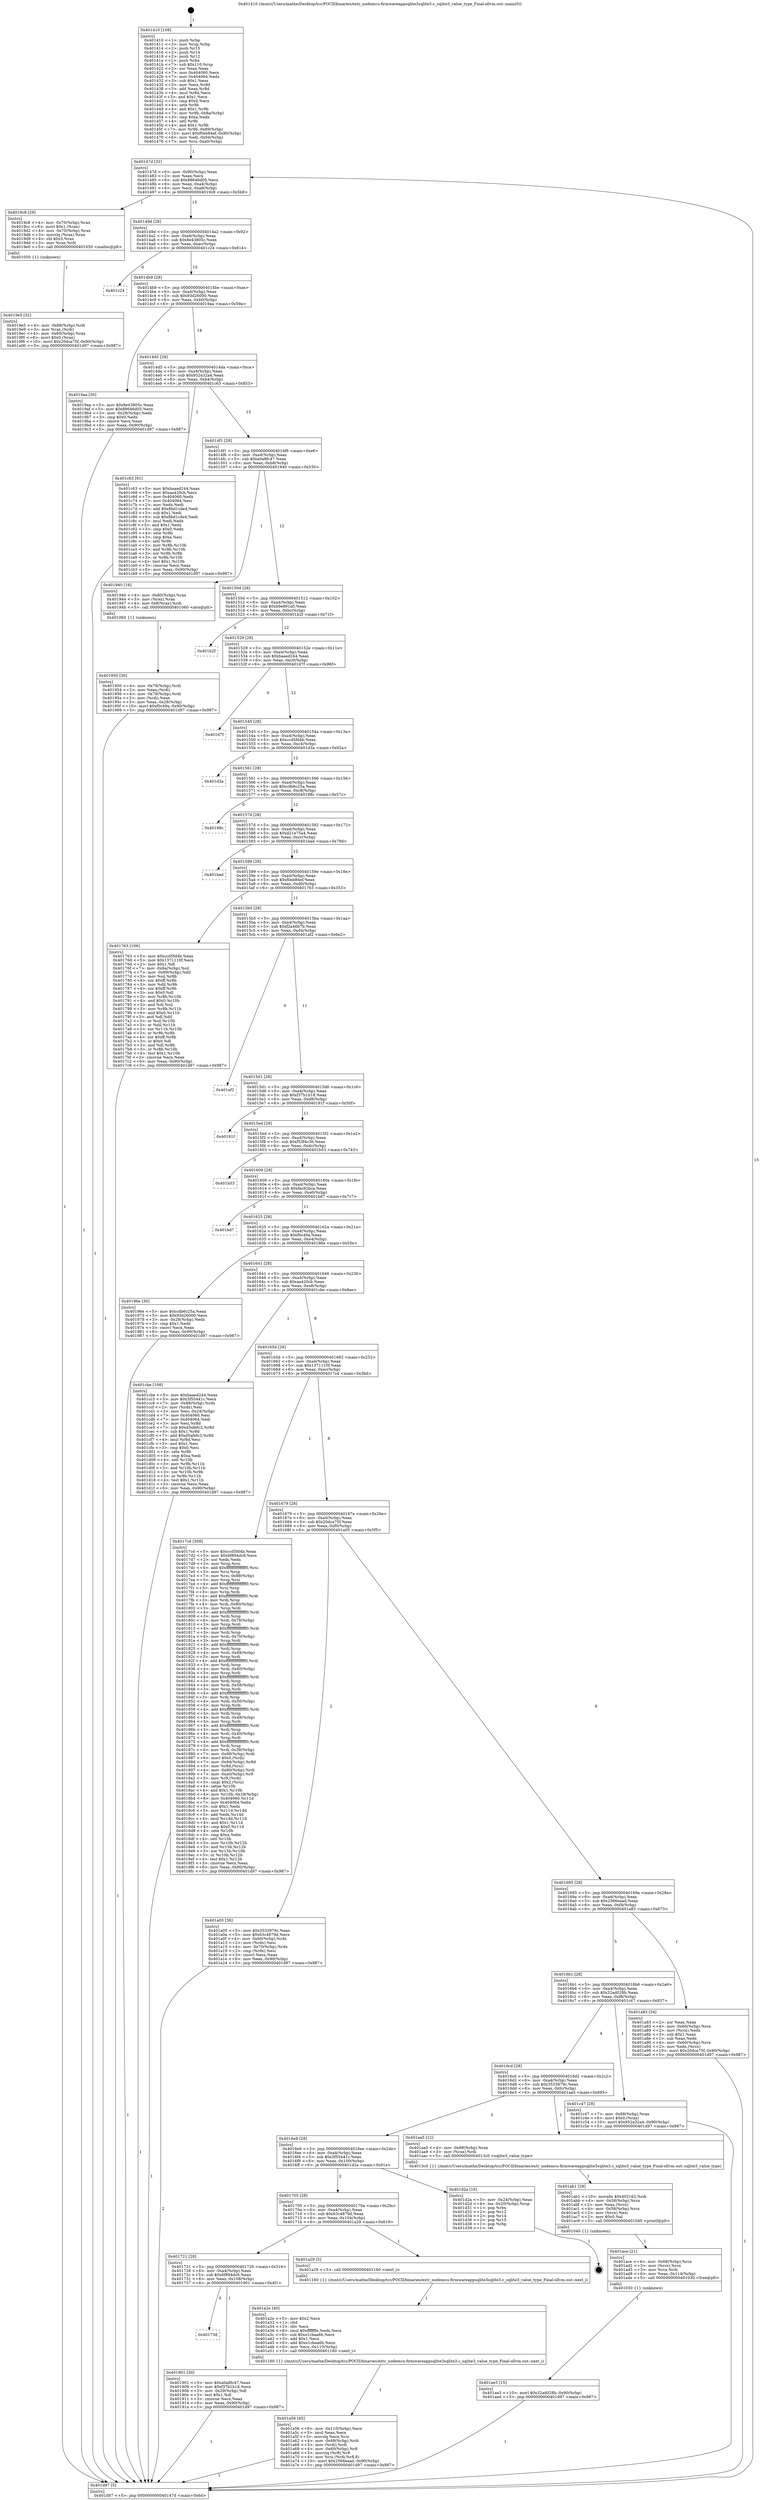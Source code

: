 digraph "0x401410" {
  label = "0x401410 (/mnt/c/Users/mathe/Desktop/tcc/POCII/binaries/extr_nodemcu-firmwareappsqlite3sqlite3.c_sqlite3_value_type_Final-ollvm.out::main(0))"
  labelloc = "t"
  node[shape=record]

  Entry [label="",width=0.3,height=0.3,shape=circle,fillcolor=black,style=filled]
  "0x40147d" [label="{
     0x40147d [32]\l
     | [instrs]\l
     &nbsp;&nbsp;0x40147d \<+6\>: mov -0x90(%rbp),%eax\l
     &nbsp;&nbsp;0x401483 \<+2\>: mov %eax,%ecx\l
     &nbsp;&nbsp;0x401485 \<+6\>: sub $0x88646d05,%ecx\l
     &nbsp;&nbsp;0x40148b \<+6\>: mov %eax,-0xa4(%rbp)\l
     &nbsp;&nbsp;0x401491 \<+6\>: mov %ecx,-0xa8(%rbp)\l
     &nbsp;&nbsp;0x401497 \<+6\>: je 00000000004019c8 \<main+0x5b8\>\l
  }"]
  "0x4019c8" [label="{
     0x4019c8 [29]\l
     | [instrs]\l
     &nbsp;&nbsp;0x4019c8 \<+4\>: mov -0x70(%rbp),%rax\l
     &nbsp;&nbsp;0x4019cc \<+6\>: movl $0x1,(%rax)\l
     &nbsp;&nbsp;0x4019d2 \<+4\>: mov -0x70(%rbp),%rax\l
     &nbsp;&nbsp;0x4019d6 \<+3\>: movslq (%rax),%rax\l
     &nbsp;&nbsp;0x4019d9 \<+4\>: shl $0x3,%rax\l
     &nbsp;&nbsp;0x4019dd \<+3\>: mov %rax,%rdi\l
     &nbsp;&nbsp;0x4019e0 \<+5\>: call 0000000000401050 \<malloc@plt\>\l
     | [calls]\l
     &nbsp;&nbsp;0x401050 \{1\} (unknown)\l
  }"]
  "0x40149d" [label="{
     0x40149d [28]\l
     | [instrs]\l
     &nbsp;&nbsp;0x40149d \<+5\>: jmp 00000000004014a2 \<main+0x92\>\l
     &nbsp;&nbsp;0x4014a2 \<+6\>: mov -0xa4(%rbp),%eax\l
     &nbsp;&nbsp;0x4014a8 \<+5\>: sub $0x8e43805c,%eax\l
     &nbsp;&nbsp;0x4014ad \<+6\>: mov %eax,-0xac(%rbp)\l
     &nbsp;&nbsp;0x4014b3 \<+6\>: je 0000000000401c24 \<main+0x814\>\l
  }"]
  Exit [label="",width=0.3,height=0.3,shape=circle,fillcolor=black,style=filled,peripheries=2]
  "0x401c24" [label="{
     0x401c24\l
  }", style=dashed]
  "0x4014b9" [label="{
     0x4014b9 [28]\l
     | [instrs]\l
     &nbsp;&nbsp;0x4014b9 \<+5\>: jmp 00000000004014be \<main+0xae\>\l
     &nbsp;&nbsp;0x4014be \<+6\>: mov -0xa4(%rbp),%eax\l
     &nbsp;&nbsp;0x4014c4 \<+5\>: sub $0x93d26000,%eax\l
     &nbsp;&nbsp;0x4014c9 \<+6\>: mov %eax,-0xb0(%rbp)\l
     &nbsp;&nbsp;0x4014cf \<+6\>: je 00000000004019aa \<main+0x59a\>\l
  }"]
  "0x401ae3" [label="{
     0x401ae3 [15]\l
     | [instrs]\l
     &nbsp;&nbsp;0x401ae3 \<+10\>: movl $0x32ad028b,-0x90(%rbp)\l
     &nbsp;&nbsp;0x401aed \<+5\>: jmp 0000000000401d97 \<main+0x987\>\l
  }"]
  "0x4019aa" [label="{
     0x4019aa [30]\l
     | [instrs]\l
     &nbsp;&nbsp;0x4019aa \<+5\>: mov $0x8e43805c,%eax\l
     &nbsp;&nbsp;0x4019af \<+5\>: mov $0x88646d05,%ecx\l
     &nbsp;&nbsp;0x4019b4 \<+3\>: mov -0x28(%rbp),%edx\l
     &nbsp;&nbsp;0x4019b7 \<+3\>: cmp $0x0,%edx\l
     &nbsp;&nbsp;0x4019ba \<+3\>: cmove %ecx,%eax\l
     &nbsp;&nbsp;0x4019bd \<+6\>: mov %eax,-0x90(%rbp)\l
     &nbsp;&nbsp;0x4019c3 \<+5\>: jmp 0000000000401d97 \<main+0x987\>\l
  }"]
  "0x4014d5" [label="{
     0x4014d5 [28]\l
     | [instrs]\l
     &nbsp;&nbsp;0x4014d5 \<+5\>: jmp 00000000004014da \<main+0xca\>\l
     &nbsp;&nbsp;0x4014da \<+6\>: mov -0xa4(%rbp),%eax\l
     &nbsp;&nbsp;0x4014e0 \<+5\>: sub $0x952a32a4,%eax\l
     &nbsp;&nbsp;0x4014e5 \<+6\>: mov %eax,-0xb4(%rbp)\l
     &nbsp;&nbsp;0x4014eb \<+6\>: je 0000000000401c63 \<main+0x853\>\l
  }"]
  "0x401ace" [label="{
     0x401ace [21]\l
     | [instrs]\l
     &nbsp;&nbsp;0x401ace \<+4\>: mov -0x68(%rbp),%rcx\l
     &nbsp;&nbsp;0x401ad2 \<+3\>: mov (%rcx),%rcx\l
     &nbsp;&nbsp;0x401ad5 \<+3\>: mov %rcx,%rdi\l
     &nbsp;&nbsp;0x401ad8 \<+6\>: mov %eax,-0x114(%rbp)\l
     &nbsp;&nbsp;0x401ade \<+5\>: call 0000000000401030 \<free@plt\>\l
     | [calls]\l
     &nbsp;&nbsp;0x401030 \{1\} (unknown)\l
  }"]
  "0x401c63" [label="{
     0x401c63 [91]\l
     | [instrs]\l
     &nbsp;&nbsp;0x401c63 \<+5\>: mov $0xbaaed244,%eax\l
     &nbsp;&nbsp;0x401c68 \<+5\>: mov $0xaa420cb,%ecx\l
     &nbsp;&nbsp;0x401c6d \<+7\>: mov 0x404060,%edx\l
     &nbsp;&nbsp;0x401c74 \<+7\>: mov 0x404064,%esi\l
     &nbsp;&nbsp;0x401c7b \<+2\>: mov %edx,%edi\l
     &nbsp;&nbsp;0x401c7d \<+6\>: add $0x8bd1cde4,%edi\l
     &nbsp;&nbsp;0x401c83 \<+3\>: sub $0x1,%edi\l
     &nbsp;&nbsp;0x401c86 \<+6\>: sub $0x8bd1cde4,%edi\l
     &nbsp;&nbsp;0x401c8c \<+3\>: imul %edi,%edx\l
     &nbsp;&nbsp;0x401c8f \<+3\>: and $0x1,%edx\l
     &nbsp;&nbsp;0x401c92 \<+3\>: cmp $0x0,%edx\l
     &nbsp;&nbsp;0x401c95 \<+4\>: sete %r8b\l
     &nbsp;&nbsp;0x401c99 \<+3\>: cmp $0xa,%esi\l
     &nbsp;&nbsp;0x401c9c \<+4\>: setl %r9b\l
     &nbsp;&nbsp;0x401ca0 \<+3\>: mov %r8b,%r10b\l
     &nbsp;&nbsp;0x401ca3 \<+3\>: and %r9b,%r10b\l
     &nbsp;&nbsp;0x401ca6 \<+3\>: xor %r9b,%r8b\l
     &nbsp;&nbsp;0x401ca9 \<+3\>: or %r8b,%r10b\l
     &nbsp;&nbsp;0x401cac \<+4\>: test $0x1,%r10b\l
     &nbsp;&nbsp;0x401cb0 \<+3\>: cmovne %ecx,%eax\l
     &nbsp;&nbsp;0x401cb3 \<+6\>: mov %eax,-0x90(%rbp)\l
     &nbsp;&nbsp;0x401cb9 \<+5\>: jmp 0000000000401d97 \<main+0x987\>\l
  }"]
  "0x4014f1" [label="{
     0x4014f1 [28]\l
     | [instrs]\l
     &nbsp;&nbsp;0x4014f1 \<+5\>: jmp 00000000004014f6 \<main+0xe6\>\l
     &nbsp;&nbsp;0x4014f6 \<+6\>: mov -0xa4(%rbp),%eax\l
     &nbsp;&nbsp;0x4014fc \<+5\>: sub $0xa0a8fc47,%eax\l
     &nbsp;&nbsp;0x401501 \<+6\>: mov %eax,-0xb8(%rbp)\l
     &nbsp;&nbsp;0x401507 \<+6\>: je 0000000000401940 \<main+0x530\>\l
  }"]
  "0x401ab1" [label="{
     0x401ab1 [29]\l
     | [instrs]\l
     &nbsp;&nbsp;0x401ab1 \<+10\>: movabs $0x402162,%rdi\l
     &nbsp;&nbsp;0x401abb \<+4\>: mov -0x58(%rbp),%rcx\l
     &nbsp;&nbsp;0x401abf \<+2\>: mov %eax,(%rcx)\l
     &nbsp;&nbsp;0x401ac1 \<+4\>: mov -0x58(%rbp),%rcx\l
     &nbsp;&nbsp;0x401ac5 \<+2\>: mov (%rcx),%esi\l
     &nbsp;&nbsp;0x401ac7 \<+2\>: mov $0x0,%al\l
     &nbsp;&nbsp;0x401ac9 \<+5\>: call 0000000000401040 \<printf@plt\>\l
     | [calls]\l
     &nbsp;&nbsp;0x401040 \{1\} (unknown)\l
  }"]
  "0x401940" [label="{
     0x401940 [16]\l
     | [instrs]\l
     &nbsp;&nbsp;0x401940 \<+4\>: mov -0x80(%rbp),%rax\l
     &nbsp;&nbsp;0x401944 \<+3\>: mov (%rax),%rax\l
     &nbsp;&nbsp;0x401947 \<+4\>: mov 0x8(%rax),%rdi\l
     &nbsp;&nbsp;0x40194b \<+5\>: call 0000000000401060 \<atoi@plt\>\l
     | [calls]\l
     &nbsp;&nbsp;0x401060 \{1\} (unknown)\l
  }"]
  "0x40150d" [label="{
     0x40150d [28]\l
     | [instrs]\l
     &nbsp;&nbsp;0x40150d \<+5\>: jmp 0000000000401512 \<main+0x102\>\l
     &nbsp;&nbsp;0x401512 \<+6\>: mov -0xa4(%rbp),%eax\l
     &nbsp;&nbsp;0x401518 \<+5\>: sub $0xb9e891a0,%eax\l
     &nbsp;&nbsp;0x40151d \<+6\>: mov %eax,-0xbc(%rbp)\l
     &nbsp;&nbsp;0x401523 \<+6\>: je 0000000000401b2f \<main+0x71f\>\l
  }"]
  "0x401a56" [label="{
     0x401a56 [45]\l
     | [instrs]\l
     &nbsp;&nbsp;0x401a56 \<+6\>: mov -0x110(%rbp),%ecx\l
     &nbsp;&nbsp;0x401a5c \<+3\>: imul %eax,%ecx\l
     &nbsp;&nbsp;0x401a5f \<+3\>: movslq %ecx,%rsi\l
     &nbsp;&nbsp;0x401a62 \<+4\>: mov -0x68(%rbp),%rdi\l
     &nbsp;&nbsp;0x401a66 \<+3\>: mov (%rdi),%rdi\l
     &nbsp;&nbsp;0x401a69 \<+4\>: mov -0x60(%rbp),%r8\l
     &nbsp;&nbsp;0x401a6d \<+3\>: movslq (%r8),%r8\l
     &nbsp;&nbsp;0x401a70 \<+4\>: mov %rsi,(%rdi,%r8,8)\l
     &nbsp;&nbsp;0x401a74 \<+10\>: movl $0x2566eaad,-0x90(%rbp)\l
     &nbsp;&nbsp;0x401a7e \<+5\>: jmp 0000000000401d97 \<main+0x987\>\l
  }"]
  "0x401b2f" [label="{
     0x401b2f\l
  }", style=dashed]
  "0x401529" [label="{
     0x401529 [28]\l
     | [instrs]\l
     &nbsp;&nbsp;0x401529 \<+5\>: jmp 000000000040152e \<main+0x11e\>\l
     &nbsp;&nbsp;0x40152e \<+6\>: mov -0xa4(%rbp),%eax\l
     &nbsp;&nbsp;0x401534 \<+5\>: sub $0xbaaed244,%eax\l
     &nbsp;&nbsp;0x401539 \<+6\>: mov %eax,-0xc0(%rbp)\l
     &nbsp;&nbsp;0x40153f \<+6\>: je 0000000000401d7f \<main+0x96f\>\l
  }"]
  "0x401a2e" [label="{
     0x401a2e [40]\l
     | [instrs]\l
     &nbsp;&nbsp;0x401a2e \<+5\>: mov $0x2,%ecx\l
     &nbsp;&nbsp;0x401a33 \<+1\>: cltd\l
     &nbsp;&nbsp;0x401a34 \<+2\>: idiv %ecx\l
     &nbsp;&nbsp;0x401a36 \<+6\>: imul $0xfffffffe,%edx,%ecx\l
     &nbsp;&nbsp;0x401a3c \<+6\>: sub $0xe1cbaa6b,%ecx\l
     &nbsp;&nbsp;0x401a42 \<+3\>: add $0x1,%ecx\l
     &nbsp;&nbsp;0x401a45 \<+6\>: add $0xe1cbaa6b,%ecx\l
     &nbsp;&nbsp;0x401a4b \<+6\>: mov %ecx,-0x110(%rbp)\l
     &nbsp;&nbsp;0x401a51 \<+5\>: call 0000000000401160 \<next_i\>\l
     | [calls]\l
     &nbsp;&nbsp;0x401160 \{1\} (/mnt/c/Users/mathe/Desktop/tcc/POCII/binaries/extr_nodemcu-firmwareappsqlite3sqlite3.c_sqlite3_value_type_Final-ollvm.out::next_i)\l
  }"]
  "0x401d7f" [label="{
     0x401d7f\l
  }", style=dashed]
  "0x401545" [label="{
     0x401545 [28]\l
     | [instrs]\l
     &nbsp;&nbsp;0x401545 \<+5\>: jmp 000000000040154a \<main+0x13a\>\l
     &nbsp;&nbsp;0x40154a \<+6\>: mov -0xa4(%rbp),%eax\l
     &nbsp;&nbsp;0x401550 \<+5\>: sub $0xccd5fd4b,%eax\l
     &nbsp;&nbsp;0x401555 \<+6\>: mov %eax,-0xc4(%rbp)\l
     &nbsp;&nbsp;0x40155b \<+6\>: je 0000000000401d3a \<main+0x92a\>\l
  }"]
  "0x4019e5" [label="{
     0x4019e5 [32]\l
     | [instrs]\l
     &nbsp;&nbsp;0x4019e5 \<+4\>: mov -0x68(%rbp),%rdi\l
     &nbsp;&nbsp;0x4019e9 \<+3\>: mov %rax,(%rdi)\l
     &nbsp;&nbsp;0x4019ec \<+4\>: mov -0x60(%rbp),%rax\l
     &nbsp;&nbsp;0x4019f0 \<+6\>: movl $0x0,(%rax)\l
     &nbsp;&nbsp;0x4019f6 \<+10\>: movl $0x20dca75f,-0x90(%rbp)\l
     &nbsp;&nbsp;0x401a00 \<+5\>: jmp 0000000000401d97 \<main+0x987\>\l
  }"]
  "0x401d3a" [label="{
     0x401d3a\l
  }", style=dashed]
  "0x401561" [label="{
     0x401561 [28]\l
     | [instrs]\l
     &nbsp;&nbsp;0x401561 \<+5\>: jmp 0000000000401566 \<main+0x156\>\l
     &nbsp;&nbsp;0x401566 \<+6\>: mov -0xa4(%rbp),%eax\l
     &nbsp;&nbsp;0x40156c \<+5\>: sub $0xcdb6c25a,%eax\l
     &nbsp;&nbsp;0x401571 \<+6\>: mov %eax,-0xc8(%rbp)\l
     &nbsp;&nbsp;0x401577 \<+6\>: je 000000000040198c \<main+0x57c\>\l
  }"]
  "0x401950" [label="{
     0x401950 [30]\l
     | [instrs]\l
     &nbsp;&nbsp;0x401950 \<+4\>: mov -0x78(%rbp),%rdi\l
     &nbsp;&nbsp;0x401954 \<+2\>: mov %eax,(%rdi)\l
     &nbsp;&nbsp;0x401956 \<+4\>: mov -0x78(%rbp),%rdi\l
     &nbsp;&nbsp;0x40195a \<+2\>: mov (%rdi),%eax\l
     &nbsp;&nbsp;0x40195c \<+3\>: mov %eax,-0x28(%rbp)\l
     &nbsp;&nbsp;0x40195f \<+10\>: movl $0xf0c49a,-0x90(%rbp)\l
     &nbsp;&nbsp;0x401969 \<+5\>: jmp 0000000000401d97 \<main+0x987\>\l
  }"]
  "0x40198c" [label="{
     0x40198c\l
  }", style=dashed]
  "0x40157d" [label="{
     0x40157d [28]\l
     | [instrs]\l
     &nbsp;&nbsp;0x40157d \<+5\>: jmp 0000000000401582 \<main+0x172\>\l
     &nbsp;&nbsp;0x401582 \<+6\>: mov -0xa4(%rbp),%eax\l
     &nbsp;&nbsp;0x401588 \<+5\>: sub $0xd21e75a4,%eax\l
     &nbsp;&nbsp;0x40158d \<+6\>: mov %eax,-0xcc(%rbp)\l
     &nbsp;&nbsp;0x401593 \<+6\>: je 0000000000401bad \<main+0x79d\>\l
  }"]
  "0x40173d" [label="{
     0x40173d\l
  }", style=dashed]
  "0x401bad" [label="{
     0x401bad\l
  }", style=dashed]
  "0x401599" [label="{
     0x401599 [28]\l
     | [instrs]\l
     &nbsp;&nbsp;0x401599 \<+5\>: jmp 000000000040159e \<main+0x18e\>\l
     &nbsp;&nbsp;0x40159e \<+6\>: mov -0xa4(%rbp),%eax\l
     &nbsp;&nbsp;0x4015a4 \<+5\>: sub $0xf0eb84ef,%eax\l
     &nbsp;&nbsp;0x4015a9 \<+6\>: mov %eax,-0xd0(%rbp)\l
     &nbsp;&nbsp;0x4015af \<+6\>: je 0000000000401763 \<main+0x353\>\l
  }"]
  "0x401901" [label="{
     0x401901 [30]\l
     | [instrs]\l
     &nbsp;&nbsp;0x401901 \<+5\>: mov $0xa0a8fc47,%eax\l
     &nbsp;&nbsp;0x401906 \<+5\>: mov $0xf37b1b18,%ecx\l
     &nbsp;&nbsp;0x40190b \<+3\>: mov -0x29(%rbp),%dl\l
     &nbsp;&nbsp;0x40190e \<+3\>: test $0x1,%dl\l
     &nbsp;&nbsp;0x401911 \<+3\>: cmovne %ecx,%eax\l
     &nbsp;&nbsp;0x401914 \<+6\>: mov %eax,-0x90(%rbp)\l
     &nbsp;&nbsp;0x40191a \<+5\>: jmp 0000000000401d97 \<main+0x987\>\l
  }"]
  "0x401763" [label="{
     0x401763 [106]\l
     | [instrs]\l
     &nbsp;&nbsp;0x401763 \<+5\>: mov $0xccd5fd4b,%eax\l
     &nbsp;&nbsp;0x401768 \<+5\>: mov $0x1371110f,%ecx\l
     &nbsp;&nbsp;0x40176d \<+2\>: mov $0x1,%dl\l
     &nbsp;&nbsp;0x40176f \<+7\>: mov -0x8a(%rbp),%sil\l
     &nbsp;&nbsp;0x401776 \<+7\>: mov -0x89(%rbp),%dil\l
     &nbsp;&nbsp;0x40177d \<+3\>: mov %sil,%r8b\l
     &nbsp;&nbsp;0x401780 \<+4\>: xor $0xff,%r8b\l
     &nbsp;&nbsp;0x401784 \<+3\>: mov %dil,%r9b\l
     &nbsp;&nbsp;0x401787 \<+4\>: xor $0xff,%r9b\l
     &nbsp;&nbsp;0x40178b \<+3\>: xor $0x0,%dl\l
     &nbsp;&nbsp;0x40178e \<+3\>: mov %r8b,%r10b\l
     &nbsp;&nbsp;0x401791 \<+4\>: and $0x0,%r10b\l
     &nbsp;&nbsp;0x401795 \<+3\>: and %dl,%sil\l
     &nbsp;&nbsp;0x401798 \<+3\>: mov %r9b,%r11b\l
     &nbsp;&nbsp;0x40179b \<+4\>: and $0x0,%r11b\l
     &nbsp;&nbsp;0x40179f \<+3\>: and %dl,%dil\l
     &nbsp;&nbsp;0x4017a2 \<+3\>: or %sil,%r10b\l
     &nbsp;&nbsp;0x4017a5 \<+3\>: or %dil,%r11b\l
     &nbsp;&nbsp;0x4017a8 \<+3\>: xor %r11b,%r10b\l
     &nbsp;&nbsp;0x4017ab \<+3\>: or %r9b,%r8b\l
     &nbsp;&nbsp;0x4017ae \<+4\>: xor $0xff,%r8b\l
     &nbsp;&nbsp;0x4017b2 \<+3\>: or $0x0,%dl\l
     &nbsp;&nbsp;0x4017b5 \<+3\>: and %dl,%r8b\l
     &nbsp;&nbsp;0x4017b8 \<+3\>: or %r8b,%r10b\l
     &nbsp;&nbsp;0x4017bb \<+4\>: test $0x1,%r10b\l
     &nbsp;&nbsp;0x4017bf \<+3\>: cmovne %ecx,%eax\l
     &nbsp;&nbsp;0x4017c2 \<+6\>: mov %eax,-0x90(%rbp)\l
     &nbsp;&nbsp;0x4017c8 \<+5\>: jmp 0000000000401d97 \<main+0x987\>\l
  }"]
  "0x4015b5" [label="{
     0x4015b5 [28]\l
     | [instrs]\l
     &nbsp;&nbsp;0x4015b5 \<+5\>: jmp 00000000004015ba \<main+0x1aa\>\l
     &nbsp;&nbsp;0x4015ba \<+6\>: mov -0xa4(%rbp),%eax\l
     &nbsp;&nbsp;0x4015c0 \<+5\>: sub $0xf2a46b7b,%eax\l
     &nbsp;&nbsp;0x4015c5 \<+6\>: mov %eax,-0xd4(%rbp)\l
     &nbsp;&nbsp;0x4015cb \<+6\>: je 0000000000401af2 \<main+0x6e2\>\l
  }"]
  "0x401d97" [label="{
     0x401d97 [5]\l
     | [instrs]\l
     &nbsp;&nbsp;0x401d97 \<+5\>: jmp 000000000040147d \<main+0x6d\>\l
  }"]
  "0x401410" [label="{
     0x401410 [109]\l
     | [instrs]\l
     &nbsp;&nbsp;0x401410 \<+1\>: push %rbp\l
     &nbsp;&nbsp;0x401411 \<+3\>: mov %rsp,%rbp\l
     &nbsp;&nbsp;0x401414 \<+2\>: push %r15\l
     &nbsp;&nbsp;0x401416 \<+2\>: push %r14\l
     &nbsp;&nbsp;0x401418 \<+2\>: push %r12\l
     &nbsp;&nbsp;0x40141a \<+1\>: push %rbx\l
     &nbsp;&nbsp;0x40141b \<+7\>: sub $0x110,%rsp\l
     &nbsp;&nbsp;0x401422 \<+2\>: xor %eax,%eax\l
     &nbsp;&nbsp;0x401424 \<+7\>: mov 0x404060,%ecx\l
     &nbsp;&nbsp;0x40142b \<+7\>: mov 0x404064,%edx\l
     &nbsp;&nbsp;0x401432 \<+3\>: sub $0x1,%eax\l
     &nbsp;&nbsp;0x401435 \<+3\>: mov %ecx,%r8d\l
     &nbsp;&nbsp;0x401438 \<+3\>: add %eax,%r8d\l
     &nbsp;&nbsp;0x40143b \<+4\>: imul %r8d,%ecx\l
     &nbsp;&nbsp;0x40143f \<+3\>: and $0x1,%ecx\l
     &nbsp;&nbsp;0x401442 \<+3\>: cmp $0x0,%ecx\l
     &nbsp;&nbsp;0x401445 \<+4\>: sete %r9b\l
     &nbsp;&nbsp;0x401449 \<+4\>: and $0x1,%r9b\l
     &nbsp;&nbsp;0x40144d \<+7\>: mov %r9b,-0x8a(%rbp)\l
     &nbsp;&nbsp;0x401454 \<+3\>: cmp $0xa,%edx\l
     &nbsp;&nbsp;0x401457 \<+4\>: setl %r9b\l
     &nbsp;&nbsp;0x40145b \<+4\>: and $0x1,%r9b\l
     &nbsp;&nbsp;0x40145f \<+7\>: mov %r9b,-0x89(%rbp)\l
     &nbsp;&nbsp;0x401466 \<+10\>: movl $0xf0eb84ef,-0x90(%rbp)\l
     &nbsp;&nbsp;0x401470 \<+6\>: mov %edi,-0x94(%rbp)\l
     &nbsp;&nbsp;0x401476 \<+7\>: mov %rsi,-0xa0(%rbp)\l
  }"]
  "0x401721" [label="{
     0x401721 [28]\l
     | [instrs]\l
     &nbsp;&nbsp;0x401721 \<+5\>: jmp 0000000000401726 \<main+0x316\>\l
     &nbsp;&nbsp;0x401726 \<+6\>: mov -0xa4(%rbp),%eax\l
     &nbsp;&nbsp;0x40172c \<+5\>: sub $0x6f894dc9,%eax\l
     &nbsp;&nbsp;0x401731 \<+6\>: mov %eax,-0x108(%rbp)\l
     &nbsp;&nbsp;0x401737 \<+6\>: je 0000000000401901 \<main+0x4f1\>\l
  }"]
  "0x401af2" [label="{
     0x401af2\l
  }", style=dashed]
  "0x4015d1" [label="{
     0x4015d1 [28]\l
     | [instrs]\l
     &nbsp;&nbsp;0x4015d1 \<+5\>: jmp 00000000004015d6 \<main+0x1c6\>\l
     &nbsp;&nbsp;0x4015d6 \<+6\>: mov -0xa4(%rbp),%eax\l
     &nbsp;&nbsp;0x4015dc \<+5\>: sub $0xf37b1b18,%eax\l
     &nbsp;&nbsp;0x4015e1 \<+6\>: mov %eax,-0xd8(%rbp)\l
     &nbsp;&nbsp;0x4015e7 \<+6\>: je 000000000040191f \<main+0x50f\>\l
  }"]
  "0x401a29" [label="{
     0x401a29 [5]\l
     | [instrs]\l
     &nbsp;&nbsp;0x401a29 \<+5\>: call 0000000000401160 \<next_i\>\l
     | [calls]\l
     &nbsp;&nbsp;0x401160 \{1\} (/mnt/c/Users/mathe/Desktop/tcc/POCII/binaries/extr_nodemcu-firmwareappsqlite3sqlite3.c_sqlite3_value_type_Final-ollvm.out::next_i)\l
  }"]
  "0x40191f" [label="{
     0x40191f\l
  }", style=dashed]
  "0x4015ed" [label="{
     0x4015ed [28]\l
     | [instrs]\l
     &nbsp;&nbsp;0x4015ed \<+5\>: jmp 00000000004015f2 \<main+0x1e2\>\l
     &nbsp;&nbsp;0x4015f2 \<+6\>: mov -0xa4(%rbp),%eax\l
     &nbsp;&nbsp;0x4015f8 \<+5\>: sub $0xf53f4c36,%eax\l
     &nbsp;&nbsp;0x4015fd \<+6\>: mov %eax,-0xdc(%rbp)\l
     &nbsp;&nbsp;0x401603 \<+6\>: je 0000000000401b53 \<main+0x743\>\l
  }"]
  "0x401705" [label="{
     0x401705 [28]\l
     | [instrs]\l
     &nbsp;&nbsp;0x401705 \<+5\>: jmp 000000000040170a \<main+0x2fa\>\l
     &nbsp;&nbsp;0x40170a \<+6\>: mov -0xa4(%rbp),%eax\l
     &nbsp;&nbsp;0x401710 \<+5\>: sub $0x63c4879d,%eax\l
     &nbsp;&nbsp;0x401715 \<+6\>: mov %eax,-0x104(%rbp)\l
     &nbsp;&nbsp;0x40171b \<+6\>: je 0000000000401a29 \<main+0x619\>\l
  }"]
  "0x401b53" [label="{
     0x401b53\l
  }", style=dashed]
  "0x401609" [label="{
     0x401609 [28]\l
     | [instrs]\l
     &nbsp;&nbsp;0x401609 \<+5\>: jmp 000000000040160e \<main+0x1fe\>\l
     &nbsp;&nbsp;0x40160e \<+6\>: mov -0xa4(%rbp),%eax\l
     &nbsp;&nbsp;0x401614 \<+5\>: sub $0xfac92bca,%eax\l
     &nbsp;&nbsp;0x401619 \<+6\>: mov %eax,-0xe0(%rbp)\l
     &nbsp;&nbsp;0x40161f \<+6\>: je 0000000000401bd7 \<main+0x7c7\>\l
  }"]
  "0x401d2a" [label="{
     0x401d2a [16]\l
     | [instrs]\l
     &nbsp;&nbsp;0x401d2a \<+3\>: mov -0x24(%rbp),%eax\l
     &nbsp;&nbsp;0x401d2d \<+4\>: lea -0x20(%rbp),%rsp\l
     &nbsp;&nbsp;0x401d31 \<+1\>: pop %rbx\l
     &nbsp;&nbsp;0x401d32 \<+2\>: pop %r12\l
     &nbsp;&nbsp;0x401d34 \<+2\>: pop %r14\l
     &nbsp;&nbsp;0x401d36 \<+2\>: pop %r15\l
     &nbsp;&nbsp;0x401d38 \<+1\>: pop %rbp\l
     &nbsp;&nbsp;0x401d39 \<+1\>: ret\l
  }"]
  "0x401bd7" [label="{
     0x401bd7\l
  }", style=dashed]
  "0x401625" [label="{
     0x401625 [28]\l
     | [instrs]\l
     &nbsp;&nbsp;0x401625 \<+5\>: jmp 000000000040162a \<main+0x21a\>\l
     &nbsp;&nbsp;0x40162a \<+6\>: mov -0xa4(%rbp),%eax\l
     &nbsp;&nbsp;0x401630 \<+5\>: sub $0xf0c49a,%eax\l
     &nbsp;&nbsp;0x401635 \<+6\>: mov %eax,-0xe4(%rbp)\l
     &nbsp;&nbsp;0x40163b \<+6\>: je 000000000040196e \<main+0x55e\>\l
  }"]
  "0x4016e9" [label="{
     0x4016e9 [28]\l
     | [instrs]\l
     &nbsp;&nbsp;0x4016e9 \<+5\>: jmp 00000000004016ee \<main+0x2de\>\l
     &nbsp;&nbsp;0x4016ee \<+6\>: mov -0xa4(%rbp),%eax\l
     &nbsp;&nbsp;0x4016f4 \<+5\>: sub $0x3f55441c,%eax\l
     &nbsp;&nbsp;0x4016f9 \<+6\>: mov %eax,-0x100(%rbp)\l
     &nbsp;&nbsp;0x4016ff \<+6\>: je 0000000000401d2a \<main+0x91a\>\l
  }"]
  "0x40196e" [label="{
     0x40196e [30]\l
     | [instrs]\l
     &nbsp;&nbsp;0x40196e \<+5\>: mov $0xcdb6c25a,%eax\l
     &nbsp;&nbsp;0x401973 \<+5\>: mov $0x93d26000,%ecx\l
     &nbsp;&nbsp;0x401978 \<+3\>: mov -0x28(%rbp),%edx\l
     &nbsp;&nbsp;0x40197b \<+3\>: cmp $0x1,%edx\l
     &nbsp;&nbsp;0x40197e \<+3\>: cmovl %ecx,%eax\l
     &nbsp;&nbsp;0x401981 \<+6\>: mov %eax,-0x90(%rbp)\l
     &nbsp;&nbsp;0x401987 \<+5\>: jmp 0000000000401d97 \<main+0x987\>\l
  }"]
  "0x401641" [label="{
     0x401641 [28]\l
     | [instrs]\l
     &nbsp;&nbsp;0x401641 \<+5\>: jmp 0000000000401646 \<main+0x236\>\l
     &nbsp;&nbsp;0x401646 \<+6\>: mov -0xa4(%rbp),%eax\l
     &nbsp;&nbsp;0x40164c \<+5\>: sub $0xaa420cb,%eax\l
     &nbsp;&nbsp;0x401651 \<+6\>: mov %eax,-0xe8(%rbp)\l
     &nbsp;&nbsp;0x401657 \<+6\>: je 0000000000401cbe \<main+0x8ae\>\l
  }"]
  "0x401aa5" [label="{
     0x401aa5 [12]\l
     | [instrs]\l
     &nbsp;&nbsp;0x401aa5 \<+4\>: mov -0x68(%rbp),%rax\l
     &nbsp;&nbsp;0x401aa9 \<+3\>: mov (%rax),%rdi\l
     &nbsp;&nbsp;0x401aac \<+5\>: call 00000000004013c0 \<sqlite3_value_type\>\l
     | [calls]\l
     &nbsp;&nbsp;0x4013c0 \{1\} (/mnt/c/Users/mathe/Desktop/tcc/POCII/binaries/extr_nodemcu-firmwareappsqlite3sqlite3.c_sqlite3_value_type_Final-ollvm.out::sqlite3_value_type)\l
  }"]
  "0x401cbe" [label="{
     0x401cbe [108]\l
     | [instrs]\l
     &nbsp;&nbsp;0x401cbe \<+5\>: mov $0xbaaed244,%eax\l
     &nbsp;&nbsp;0x401cc3 \<+5\>: mov $0x3f55441c,%ecx\l
     &nbsp;&nbsp;0x401cc8 \<+7\>: mov -0x88(%rbp),%rdx\l
     &nbsp;&nbsp;0x401ccf \<+2\>: mov (%rdx),%esi\l
     &nbsp;&nbsp;0x401cd1 \<+3\>: mov %esi,-0x24(%rbp)\l
     &nbsp;&nbsp;0x401cd4 \<+7\>: mov 0x404060,%esi\l
     &nbsp;&nbsp;0x401cdb \<+7\>: mov 0x404064,%edi\l
     &nbsp;&nbsp;0x401ce2 \<+3\>: mov %esi,%r8d\l
     &nbsp;&nbsp;0x401ce5 \<+7\>: sub $0xd5afefc3,%r8d\l
     &nbsp;&nbsp;0x401cec \<+4\>: sub $0x1,%r8d\l
     &nbsp;&nbsp;0x401cf0 \<+7\>: add $0xd5afefc3,%r8d\l
     &nbsp;&nbsp;0x401cf7 \<+4\>: imul %r8d,%esi\l
     &nbsp;&nbsp;0x401cfb \<+3\>: and $0x1,%esi\l
     &nbsp;&nbsp;0x401cfe \<+3\>: cmp $0x0,%esi\l
     &nbsp;&nbsp;0x401d01 \<+4\>: sete %r9b\l
     &nbsp;&nbsp;0x401d05 \<+3\>: cmp $0xa,%edi\l
     &nbsp;&nbsp;0x401d08 \<+4\>: setl %r10b\l
     &nbsp;&nbsp;0x401d0c \<+3\>: mov %r9b,%r11b\l
     &nbsp;&nbsp;0x401d0f \<+3\>: and %r10b,%r11b\l
     &nbsp;&nbsp;0x401d12 \<+3\>: xor %r10b,%r9b\l
     &nbsp;&nbsp;0x401d15 \<+3\>: or %r9b,%r11b\l
     &nbsp;&nbsp;0x401d18 \<+4\>: test $0x1,%r11b\l
     &nbsp;&nbsp;0x401d1c \<+3\>: cmovne %ecx,%eax\l
     &nbsp;&nbsp;0x401d1f \<+6\>: mov %eax,-0x90(%rbp)\l
     &nbsp;&nbsp;0x401d25 \<+5\>: jmp 0000000000401d97 \<main+0x987\>\l
  }"]
  "0x40165d" [label="{
     0x40165d [28]\l
     | [instrs]\l
     &nbsp;&nbsp;0x40165d \<+5\>: jmp 0000000000401662 \<main+0x252\>\l
     &nbsp;&nbsp;0x401662 \<+6\>: mov -0xa4(%rbp),%eax\l
     &nbsp;&nbsp;0x401668 \<+5\>: sub $0x1371110f,%eax\l
     &nbsp;&nbsp;0x40166d \<+6\>: mov %eax,-0xec(%rbp)\l
     &nbsp;&nbsp;0x401673 \<+6\>: je 00000000004017cd \<main+0x3bd\>\l
  }"]
  "0x4016cd" [label="{
     0x4016cd [28]\l
     | [instrs]\l
     &nbsp;&nbsp;0x4016cd \<+5\>: jmp 00000000004016d2 \<main+0x2c2\>\l
     &nbsp;&nbsp;0x4016d2 \<+6\>: mov -0xa4(%rbp),%eax\l
     &nbsp;&nbsp;0x4016d8 \<+5\>: sub $0x3533979c,%eax\l
     &nbsp;&nbsp;0x4016dd \<+6\>: mov %eax,-0xfc(%rbp)\l
     &nbsp;&nbsp;0x4016e3 \<+6\>: je 0000000000401aa5 \<main+0x695\>\l
  }"]
  "0x4017cd" [label="{
     0x4017cd [308]\l
     | [instrs]\l
     &nbsp;&nbsp;0x4017cd \<+5\>: mov $0xccd5fd4b,%eax\l
     &nbsp;&nbsp;0x4017d2 \<+5\>: mov $0x6f894dc9,%ecx\l
     &nbsp;&nbsp;0x4017d7 \<+2\>: xor %edx,%edx\l
     &nbsp;&nbsp;0x4017d9 \<+3\>: mov %rsp,%rsi\l
     &nbsp;&nbsp;0x4017dc \<+4\>: add $0xfffffffffffffff0,%rsi\l
     &nbsp;&nbsp;0x4017e0 \<+3\>: mov %rsi,%rsp\l
     &nbsp;&nbsp;0x4017e3 \<+7\>: mov %rsi,-0x88(%rbp)\l
     &nbsp;&nbsp;0x4017ea \<+3\>: mov %rsp,%rsi\l
     &nbsp;&nbsp;0x4017ed \<+4\>: add $0xfffffffffffffff0,%rsi\l
     &nbsp;&nbsp;0x4017f1 \<+3\>: mov %rsi,%rsp\l
     &nbsp;&nbsp;0x4017f4 \<+3\>: mov %rsp,%rdi\l
     &nbsp;&nbsp;0x4017f7 \<+4\>: add $0xfffffffffffffff0,%rdi\l
     &nbsp;&nbsp;0x4017fb \<+3\>: mov %rdi,%rsp\l
     &nbsp;&nbsp;0x4017fe \<+4\>: mov %rdi,-0x80(%rbp)\l
     &nbsp;&nbsp;0x401802 \<+3\>: mov %rsp,%rdi\l
     &nbsp;&nbsp;0x401805 \<+4\>: add $0xfffffffffffffff0,%rdi\l
     &nbsp;&nbsp;0x401809 \<+3\>: mov %rdi,%rsp\l
     &nbsp;&nbsp;0x40180c \<+4\>: mov %rdi,-0x78(%rbp)\l
     &nbsp;&nbsp;0x401810 \<+3\>: mov %rsp,%rdi\l
     &nbsp;&nbsp;0x401813 \<+4\>: add $0xfffffffffffffff0,%rdi\l
     &nbsp;&nbsp;0x401817 \<+3\>: mov %rdi,%rsp\l
     &nbsp;&nbsp;0x40181a \<+4\>: mov %rdi,-0x70(%rbp)\l
     &nbsp;&nbsp;0x40181e \<+3\>: mov %rsp,%rdi\l
     &nbsp;&nbsp;0x401821 \<+4\>: add $0xfffffffffffffff0,%rdi\l
     &nbsp;&nbsp;0x401825 \<+3\>: mov %rdi,%rsp\l
     &nbsp;&nbsp;0x401828 \<+4\>: mov %rdi,-0x68(%rbp)\l
     &nbsp;&nbsp;0x40182c \<+3\>: mov %rsp,%rdi\l
     &nbsp;&nbsp;0x40182f \<+4\>: add $0xfffffffffffffff0,%rdi\l
     &nbsp;&nbsp;0x401833 \<+3\>: mov %rdi,%rsp\l
     &nbsp;&nbsp;0x401836 \<+4\>: mov %rdi,-0x60(%rbp)\l
     &nbsp;&nbsp;0x40183a \<+3\>: mov %rsp,%rdi\l
     &nbsp;&nbsp;0x40183d \<+4\>: add $0xfffffffffffffff0,%rdi\l
     &nbsp;&nbsp;0x401841 \<+3\>: mov %rdi,%rsp\l
     &nbsp;&nbsp;0x401844 \<+4\>: mov %rdi,-0x58(%rbp)\l
     &nbsp;&nbsp;0x401848 \<+3\>: mov %rsp,%rdi\l
     &nbsp;&nbsp;0x40184b \<+4\>: add $0xfffffffffffffff0,%rdi\l
     &nbsp;&nbsp;0x40184f \<+3\>: mov %rdi,%rsp\l
     &nbsp;&nbsp;0x401852 \<+4\>: mov %rdi,-0x50(%rbp)\l
     &nbsp;&nbsp;0x401856 \<+3\>: mov %rsp,%rdi\l
     &nbsp;&nbsp;0x401859 \<+4\>: add $0xfffffffffffffff0,%rdi\l
     &nbsp;&nbsp;0x40185d \<+3\>: mov %rdi,%rsp\l
     &nbsp;&nbsp;0x401860 \<+4\>: mov %rdi,-0x48(%rbp)\l
     &nbsp;&nbsp;0x401864 \<+3\>: mov %rsp,%rdi\l
     &nbsp;&nbsp;0x401867 \<+4\>: add $0xfffffffffffffff0,%rdi\l
     &nbsp;&nbsp;0x40186b \<+3\>: mov %rdi,%rsp\l
     &nbsp;&nbsp;0x40186e \<+4\>: mov %rdi,-0x40(%rbp)\l
     &nbsp;&nbsp;0x401872 \<+3\>: mov %rsp,%rdi\l
     &nbsp;&nbsp;0x401875 \<+4\>: add $0xfffffffffffffff0,%rdi\l
     &nbsp;&nbsp;0x401879 \<+3\>: mov %rdi,%rsp\l
     &nbsp;&nbsp;0x40187c \<+4\>: mov %rdi,-0x38(%rbp)\l
     &nbsp;&nbsp;0x401880 \<+7\>: mov -0x88(%rbp),%rdi\l
     &nbsp;&nbsp;0x401887 \<+6\>: movl $0x0,(%rdi)\l
     &nbsp;&nbsp;0x40188d \<+7\>: mov -0x94(%rbp),%r8d\l
     &nbsp;&nbsp;0x401894 \<+3\>: mov %r8d,(%rsi)\l
     &nbsp;&nbsp;0x401897 \<+4\>: mov -0x80(%rbp),%rdi\l
     &nbsp;&nbsp;0x40189b \<+7\>: mov -0xa0(%rbp),%r9\l
     &nbsp;&nbsp;0x4018a2 \<+3\>: mov %r9,(%rdi)\l
     &nbsp;&nbsp;0x4018a5 \<+3\>: cmpl $0x2,(%rsi)\l
     &nbsp;&nbsp;0x4018a8 \<+4\>: setne %r10b\l
     &nbsp;&nbsp;0x4018ac \<+4\>: and $0x1,%r10b\l
     &nbsp;&nbsp;0x4018b0 \<+4\>: mov %r10b,-0x29(%rbp)\l
     &nbsp;&nbsp;0x4018b4 \<+8\>: mov 0x404060,%r11d\l
     &nbsp;&nbsp;0x4018bc \<+7\>: mov 0x404064,%ebx\l
     &nbsp;&nbsp;0x4018c3 \<+3\>: sub $0x1,%edx\l
     &nbsp;&nbsp;0x4018c6 \<+3\>: mov %r11d,%r14d\l
     &nbsp;&nbsp;0x4018c9 \<+3\>: add %edx,%r14d\l
     &nbsp;&nbsp;0x4018cc \<+4\>: imul %r14d,%r11d\l
     &nbsp;&nbsp;0x4018d0 \<+4\>: and $0x1,%r11d\l
     &nbsp;&nbsp;0x4018d4 \<+4\>: cmp $0x0,%r11d\l
     &nbsp;&nbsp;0x4018d8 \<+4\>: sete %r10b\l
     &nbsp;&nbsp;0x4018dc \<+3\>: cmp $0xa,%ebx\l
     &nbsp;&nbsp;0x4018df \<+4\>: setl %r15b\l
     &nbsp;&nbsp;0x4018e3 \<+3\>: mov %r10b,%r12b\l
     &nbsp;&nbsp;0x4018e6 \<+3\>: and %r15b,%r12b\l
     &nbsp;&nbsp;0x4018e9 \<+3\>: xor %r15b,%r10b\l
     &nbsp;&nbsp;0x4018ec \<+3\>: or %r10b,%r12b\l
     &nbsp;&nbsp;0x4018ef \<+4\>: test $0x1,%r12b\l
     &nbsp;&nbsp;0x4018f3 \<+3\>: cmovne %ecx,%eax\l
     &nbsp;&nbsp;0x4018f6 \<+6\>: mov %eax,-0x90(%rbp)\l
     &nbsp;&nbsp;0x4018fc \<+5\>: jmp 0000000000401d97 \<main+0x987\>\l
  }"]
  "0x401679" [label="{
     0x401679 [28]\l
     | [instrs]\l
     &nbsp;&nbsp;0x401679 \<+5\>: jmp 000000000040167e \<main+0x26e\>\l
     &nbsp;&nbsp;0x40167e \<+6\>: mov -0xa4(%rbp),%eax\l
     &nbsp;&nbsp;0x401684 \<+5\>: sub $0x20dca75f,%eax\l
     &nbsp;&nbsp;0x401689 \<+6\>: mov %eax,-0xf0(%rbp)\l
     &nbsp;&nbsp;0x40168f \<+6\>: je 0000000000401a05 \<main+0x5f5\>\l
  }"]
  "0x401c47" [label="{
     0x401c47 [28]\l
     | [instrs]\l
     &nbsp;&nbsp;0x401c47 \<+7\>: mov -0x88(%rbp),%rax\l
     &nbsp;&nbsp;0x401c4e \<+6\>: movl $0x0,(%rax)\l
     &nbsp;&nbsp;0x401c54 \<+10\>: movl $0x952a32a4,-0x90(%rbp)\l
     &nbsp;&nbsp;0x401c5e \<+5\>: jmp 0000000000401d97 \<main+0x987\>\l
  }"]
  "0x4016b1" [label="{
     0x4016b1 [28]\l
     | [instrs]\l
     &nbsp;&nbsp;0x4016b1 \<+5\>: jmp 00000000004016b6 \<main+0x2a6\>\l
     &nbsp;&nbsp;0x4016b6 \<+6\>: mov -0xa4(%rbp),%eax\l
     &nbsp;&nbsp;0x4016bc \<+5\>: sub $0x32ad028b,%eax\l
     &nbsp;&nbsp;0x4016c1 \<+6\>: mov %eax,-0xf8(%rbp)\l
     &nbsp;&nbsp;0x4016c7 \<+6\>: je 0000000000401c47 \<main+0x837\>\l
  }"]
  "0x401a05" [label="{
     0x401a05 [36]\l
     | [instrs]\l
     &nbsp;&nbsp;0x401a05 \<+5\>: mov $0x3533979c,%eax\l
     &nbsp;&nbsp;0x401a0a \<+5\>: mov $0x63c4879d,%ecx\l
     &nbsp;&nbsp;0x401a0f \<+4\>: mov -0x60(%rbp),%rdx\l
     &nbsp;&nbsp;0x401a13 \<+2\>: mov (%rdx),%esi\l
     &nbsp;&nbsp;0x401a15 \<+4\>: mov -0x70(%rbp),%rdx\l
     &nbsp;&nbsp;0x401a19 \<+2\>: cmp (%rdx),%esi\l
     &nbsp;&nbsp;0x401a1b \<+3\>: cmovl %ecx,%eax\l
     &nbsp;&nbsp;0x401a1e \<+6\>: mov %eax,-0x90(%rbp)\l
     &nbsp;&nbsp;0x401a24 \<+5\>: jmp 0000000000401d97 \<main+0x987\>\l
  }"]
  "0x401695" [label="{
     0x401695 [28]\l
     | [instrs]\l
     &nbsp;&nbsp;0x401695 \<+5\>: jmp 000000000040169a \<main+0x28a\>\l
     &nbsp;&nbsp;0x40169a \<+6\>: mov -0xa4(%rbp),%eax\l
     &nbsp;&nbsp;0x4016a0 \<+5\>: sub $0x2566eaad,%eax\l
     &nbsp;&nbsp;0x4016a5 \<+6\>: mov %eax,-0xf4(%rbp)\l
     &nbsp;&nbsp;0x4016ab \<+6\>: je 0000000000401a83 \<main+0x673\>\l
  }"]
  "0x401a83" [label="{
     0x401a83 [34]\l
     | [instrs]\l
     &nbsp;&nbsp;0x401a83 \<+2\>: xor %eax,%eax\l
     &nbsp;&nbsp;0x401a85 \<+4\>: mov -0x60(%rbp),%rcx\l
     &nbsp;&nbsp;0x401a89 \<+2\>: mov (%rcx),%edx\l
     &nbsp;&nbsp;0x401a8b \<+3\>: sub $0x1,%eax\l
     &nbsp;&nbsp;0x401a8e \<+2\>: sub %eax,%edx\l
     &nbsp;&nbsp;0x401a90 \<+4\>: mov -0x60(%rbp),%rcx\l
     &nbsp;&nbsp;0x401a94 \<+2\>: mov %edx,(%rcx)\l
     &nbsp;&nbsp;0x401a96 \<+10\>: movl $0x20dca75f,-0x90(%rbp)\l
     &nbsp;&nbsp;0x401aa0 \<+5\>: jmp 0000000000401d97 \<main+0x987\>\l
  }"]
  Entry -> "0x401410" [label=" 1"]
  "0x40147d" -> "0x4019c8" [label=" 1"]
  "0x40147d" -> "0x40149d" [label=" 15"]
  "0x401d2a" -> Exit [label=" 1"]
  "0x40149d" -> "0x401c24" [label=" 0"]
  "0x40149d" -> "0x4014b9" [label=" 15"]
  "0x401cbe" -> "0x401d97" [label=" 1"]
  "0x4014b9" -> "0x4019aa" [label=" 1"]
  "0x4014b9" -> "0x4014d5" [label=" 14"]
  "0x401c63" -> "0x401d97" [label=" 1"]
  "0x4014d5" -> "0x401c63" [label=" 1"]
  "0x4014d5" -> "0x4014f1" [label=" 13"]
  "0x401c47" -> "0x401d97" [label=" 1"]
  "0x4014f1" -> "0x401940" [label=" 1"]
  "0x4014f1" -> "0x40150d" [label=" 12"]
  "0x401ae3" -> "0x401d97" [label=" 1"]
  "0x40150d" -> "0x401b2f" [label=" 0"]
  "0x40150d" -> "0x401529" [label=" 12"]
  "0x401ace" -> "0x401ae3" [label=" 1"]
  "0x401529" -> "0x401d7f" [label=" 0"]
  "0x401529" -> "0x401545" [label=" 12"]
  "0x401ab1" -> "0x401ace" [label=" 1"]
  "0x401545" -> "0x401d3a" [label=" 0"]
  "0x401545" -> "0x401561" [label=" 12"]
  "0x401aa5" -> "0x401ab1" [label=" 1"]
  "0x401561" -> "0x40198c" [label=" 0"]
  "0x401561" -> "0x40157d" [label=" 12"]
  "0x401a83" -> "0x401d97" [label=" 1"]
  "0x40157d" -> "0x401bad" [label=" 0"]
  "0x40157d" -> "0x401599" [label=" 12"]
  "0x401a56" -> "0x401d97" [label=" 1"]
  "0x401599" -> "0x401763" [label=" 1"]
  "0x401599" -> "0x4015b5" [label=" 11"]
  "0x401763" -> "0x401d97" [label=" 1"]
  "0x401410" -> "0x40147d" [label=" 1"]
  "0x401d97" -> "0x40147d" [label=" 15"]
  "0x401a2e" -> "0x401a56" [label=" 1"]
  "0x4015b5" -> "0x401af2" [label=" 0"]
  "0x4015b5" -> "0x4015d1" [label=" 11"]
  "0x401a05" -> "0x401d97" [label=" 2"]
  "0x4015d1" -> "0x40191f" [label=" 0"]
  "0x4015d1" -> "0x4015ed" [label=" 11"]
  "0x4019e5" -> "0x401d97" [label=" 1"]
  "0x4015ed" -> "0x401b53" [label=" 0"]
  "0x4015ed" -> "0x401609" [label=" 11"]
  "0x4019aa" -> "0x401d97" [label=" 1"]
  "0x401609" -> "0x401bd7" [label=" 0"]
  "0x401609" -> "0x401625" [label=" 11"]
  "0x40196e" -> "0x401d97" [label=" 1"]
  "0x401625" -> "0x40196e" [label=" 1"]
  "0x401625" -> "0x401641" [label=" 10"]
  "0x401940" -> "0x401950" [label=" 1"]
  "0x401641" -> "0x401cbe" [label=" 1"]
  "0x401641" -> "0x40165d" [label=" 9"]
  "0x401901" -> "0x401d97" [label=" 1"]
  "0x40165d" -> "0x4017cd" [label=" 1"]
  "0x40165d" -> "0x401679" [label=" 8"]
  "0x401721" -> "0x401901" [label=" 1"]
  "0x4017cd" -> "0x401d97" [label=" 1"]
  "0x401a29" -> "0x401a2e" [label=" 1"]
  "0x401679" -> "0x401a05" [label=" 2"]
  "0x401679" -> "0x401695" [label=" 6"]
  "0x401705" -> "0x401a29" [label=" 1"]
  "0x401695" -> "0x401a83" [label=" 1"]
  "0x401695" -> "0x4016b1" [label=" 5"]
  "0x401705" -> "0x401721" [label=" 1"]
  "0x4016b1" -> "0x401c47" [label=" 1"]
  "0x4016b1" -> "0x4016cd" [label=" 4"]
  "0x401721" -> "0x40173d" [label=" 0"]
  "0x4016cd" -> "0x401aa5" [label=" 1"]
  "0x4016cd" -> "0x4016e9" [label=" 3"]
  "0x401950" -> "0x401d97" [label=" 1"]
  "0x4016e9" -> "0x401d2a" [label=" 1"]
  "0x4016e9" -> "0x401705" [label=" 2"]
  "0x4019c8" -> "0x4019e5" [label=" 1"]
}
